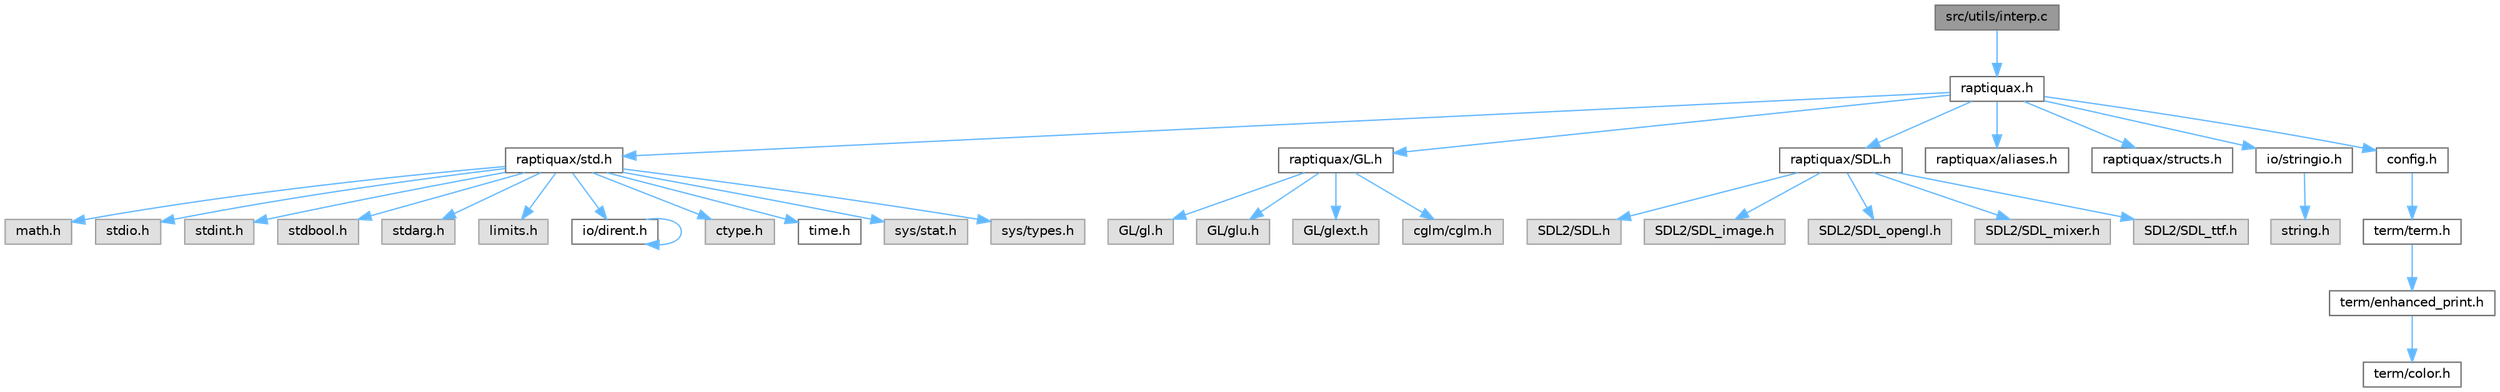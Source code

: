digraph "src/utils/interp.c"
{
 // LATEX_PDF_SIZE
  bgcolor="transparent";
  edge [fontname=Helvetica,fontsize=10,labelfontname=Helvetica,labelfontsize=10];
  node [fontname=Helvetica,fontsize=10,shape=box,height=0.2,width=0.4];
  Node1 [id="Node000001",label="src/utils/interp.c",height=0.2,width=0.4,color="gray40", fillcolor="grey60", style="filled", fontcolor="black",tooltip=" "];
  Node1 -> Node2 [id="edge34_Node000001_Node000002",color="steelblue1",style="solid",tooltip=" "];
  Node2 [id="Node000002",label="raptiquax.h",height=0.2,width=0.4,color="grey40", fillcolor="white", style="filled",URL="$raptiquax_8h.html",tooltip="This file contains type definitions for fixed-width integer types and floating-point types."];
  Node2 -> Node3 [id="edge35_Node000002_Node000003",color="steelblue1",style="solid",tooltip=" "];
  Node3 [id="Node000003",label="raptiquax/std.h",height=0.2,width=0.4,color="grey40", fillcolor="white", style="filled",URL="$std_8h.html",tooltip=" "];
  Node3 -> Node4 [id="edge36_Node000003_Node000004",color="steelblue1",style="solid",tooltip=" "];
  Node4 [id="Node000004",label="math.h",height=0.2,width=0.4,color="grey60", fillcolor="#E0E0E0", style="filled",tooltip=" "];
  Node3 -> Node5 [id="edge37_Node000003_Node000005",color="steelblue1",style="solid",tooltip=" "];
  Node5 [id="Node000005",label="stdio.h",height=0.2,width=0.4,color="grey60", fillcolor="#E0E0E0", style="filled",tooltip=" "];
  Node3 -> Node6 [id="edge38_Node000003_Node000006",color="steelblue1",style="solid",tooltip=" "];
  Node6 [id="Node000006",label="stdint.h",height=0.2,width=0.4,color="grey60", fillcolor="#E0E0E0", style="filled",tooltip=" "];
  Node3 -> Node7 [id="edge39_Node000003_Node000007",color="steelblue1",style="solid",tooltip=" "];
  Node7 [id="Node000007",label="stdbool.h",height=0.2,width=0.4,color="grey60", fillcolor="#E0E0E0", style="filled",tooltip=" "];
  Node3 -> Node8 [id="edge40_Node000003_Node000008",color="steelblue1",style="solid",tooltip=" "];
  Node8 [id="Node000008",label="stdarg.h",height=0.2,width=0.4,color="grey60", fillcolor="#E0E0E0", style="filled",tooltip=" "];
  Node3 -> Node9 [id="edge41_Node000003_Node000009",color="steelblue1",style="solid",tooltip=" "];
  Node9 [id="Node000009",label="limits.h",height=0.2,width=0.4,color="grey60", fillcolor="#E0E0E0", style="filled",tooltip=" "];
  Node3 -> Node10 [id="edge42_Node000003_Node000010",color="steelblue1",style="solid",tooltip=" "];
  Node10 [id="Node000010",label="io/dirent.h",height=0.2,width=0.4,color="grey40", fillcolor="white", style="filled",URL="$dirent_8h.html",tooltip=" "];
  Node10 -> Node10 [id="edge43_Node000010_Node000010",color="steelblue1",style="solid",tooltip=" "];
  Node3 -> Node11 [id="edge44_Node000003_Node000011",color="steelblue1",style="solid",tooltip=" "];
  Node11 [id="Node000011",label="ctype.h",height=0.2,width=0.4,color="grey60", fillcolor="#E0E0E0", style="filled",tooltip=" "];
  Node3 -> Node12 [id="edge45_Node000003_Node000012",color="steelblue1",style="solid",tooltip=" "];
  Node12 [id="Node000012",label="time.h",height=0.2,width=0.4,color="grey40", fillcolor="white", style="filled",URL="$time_8h.html",tooltip=" "];
  Node3 -> Node13 [id="edge46_Node000003_Node000013",color="steelblue1",style="solid",tooltip=" "];
  Node13 [id="Node000013",label="sys/stat.h",height=0.2,width=0.4,color="grey60", fillcolor="#E0E0E0", style="filled",tooltip=" "];
  Node3 -> Node14 [id="edge47_Node000003_Node000014",color="steelblue1",style="solid",tooltip=" "];
  Node14 [id="Node000014",label="sys/types.h",height=0.2,width=0.4,color="grey60", fillcolor="#E0E0E0", style="filled",tooltip=" "];
  Node2 -> Node15 [id="edge48_Node000002_Node000015",color="steelblue1",style="solid",tooltip=" "];
  Node15 [id="Node000015",label="raptiquax/GL.h",height=0.2,width=0.4,color="grey40", fillcolor="white", style="filled",URL="$GL_8h.html",tooltip=" "];
  Node15 -> Node16 [id="edge49_Node000015_Node000016",color="steelblue1",style="solid",tooltip=" "];
  Node16 [id="Node000016",label="GL/gl.h",height=0.2,width=0.4,color="grey60", fillcolor="#E0E0E0", style="filled",tooltip=" "];
  Node15 -> Node17 [id="edge50_Node000015_Node000017",color="steelblue1",style="solid",tooltip=" "];
  Node17 [id="Node000017",label="GL/glu.h",height=0.2,width=0.4,color="grey60", fillcolor="#E0E0E0", style="filled",tooltip=" "];
  Node15 -> Node18 [id="edge51_Node000015_Node000018",color="steelblue1",style="solid",tooltip=" "];
  Node18 [id="Node000018",label="GL/glext.h",height=0.2,width=0.4,color="grey60", fillcolor="#E0E0E0", style="filled",tooltip=" "];
  Node15 -> Node19 [id="edge52_Node000015_Node000019",color="steelblue1",style="solid",tooltip=" "];
  Node19 [id="Node000019",label="cglm/cglm.h",height=0.2,width=0.4,color="grey60", fillcolor="#E0E0E0", style="filled",tooltip=" "];
  Node2 -> Node20 [id="edge53_Node000002_Node000020",color="steelblue1",style="solid",tooltip=" "];
  Node20 [id="Node000020",label="raptiquax/SDL.h",height=0.2,width=0.4,color="grey40", fillcolor="white", style="filled",URL="$SDL_8h.html",tooltip=" "];
  Node20 -> Node21 [id="edge54_Node000020_Node000021",color="steelblue1",style="solid",tooltip=" "];
  Node21 [id="Node000021",label="SDL2/SDL.h",height=0.2,width=0.4,color="grey60", fillcolor="#E0E0E0", style="filled",tooltip=" "];
  Node20 -> Node22 [id="edge55_Node000020_Node000022",color="steelblue1",style="solid",tooltip=" "];
  Node22 [id="Node000022",label="SDL2/SDL_image.h",height=0.2,width=0.4,color="grey60", fillcolor="#E0E0E0", style="filled",tooltip=" "];
  Node20 -> Node23 [id="edge56_Node000020_Node000023",color="steelblue1",style="solid",tooltip=" "];
  Node23 [id="Node000023",label="SDL2/SDL_opengl.h",height=0.2,width=0.4,color="grey60", fillcolor="#E0E0E0", style="filled",tooltip=" "];
  Node20 -> Node24 [id="edge57_Node000020_Node000024",color="steelblue1",style="solid",tooltip=" "];
  Node24 [id="Node000024",label="SDL2/SDL_mixer.h",height=0.2,width=0.4,color="grey60", fillcolor="#E0E0E0", style="filled",tooltip=" "];
  Node20 -> Node25 [id="edge58_Node000020_Node000025",color="steelblue1",style="solid",tooltip=" "];
  Node25 [id="Node000025",label="SDL2/SDL_ttf.h",height=0.2,width=0.4,color="grey60", fillcolor="#E0E0E0", style="filled",tooltip=" "];
  Node2 -> Node26 [id="edge59_Node000002_Node000026",color="steelblue1",style="solid",tooltip=" "];
  Node26 [id="Node000026",label="raptiquax/aliases.h",height=0.2,width=0.4,color="grey40", fillcolor="white", style="filled",URL="$aliases_8h.html",tooltip=" "];
  Node2 -> Node27 [id="edge60_Node000002_Node000027",color="steelblue1",style="solid",tooltip=" "];
  Node27 [id="Node000027",label="raptiquax/structs.h",height=0.2,width=0.4,color="grey40", fillcolor="white", style="filled",URL="$structs_8h.html",tooltip="This file contains forward declarations of all structures used in the engine."];
  Node2 -> Node28 [id="edge61_Node000002_Node000028",color="steelblue1",style="solid",tooltip=" "];
  Node28 [id="Node000028",label="io/stringio.h",height=0.2,width=0.4,color="grey40", fillcolor="white", style="filled",URL="$stringio_8h.html",tooltip="Provides utility functions for string and file operations."];
  Node28 -> Node29 [id="edge62_Node000028_Node000029",color="steelblue1",style="solid",tooltip=" "];
  Node29 [id="Node000029",label="string.h",height=0.2,width=0.4,color="grey60", fillcolor="#E0E0E0", style="filled",tooltip=" "];
  Node2 -> Node30 [id="edge63_Node000002_Node000030",color="steelblue1",style="solid",tooltip=" "];
  Node30 [id="Node000030",label="config.h",height=0.2,width=0.4,color="grey40", fillcolor="white", style="filled",URL="$config_8h.html",tooltip=" "];
  Node30 -> Node31 [id="edge64_Node000030_Node000031",color="steelblue1",style="solid",tooltip=" "];
  Node31 [id="Node000031",label="term/term.h",height=0.2,width=0.4,color="grey40", fillcolor="white", style="filled",URL="$term_8h.html",tooltip=" "];
  Node31 -> Node32 [id="edge65_Node000031_Node000032",color="steelblue1",style="solid",tooltip=" "];
  Node32 [id="Node000032",label="term/enhanced_print.h",height=0.2,width=0.4,color="grey40", fillcolor="white", style="filled",URL="$enhanced__print_8h.html",tooltip=" "];
  Node32 -> Node33 [id="edge66_Node000032_Node000033",color="steelblue1",style="solid",tooltip=" "];
  Node33 [id="Node000033",label="term/color.h",height=0.2,width=0.4,color="grey40", fillcolor="white", style="filled",URL="$color_8h.html",tooltip=" "];
}
